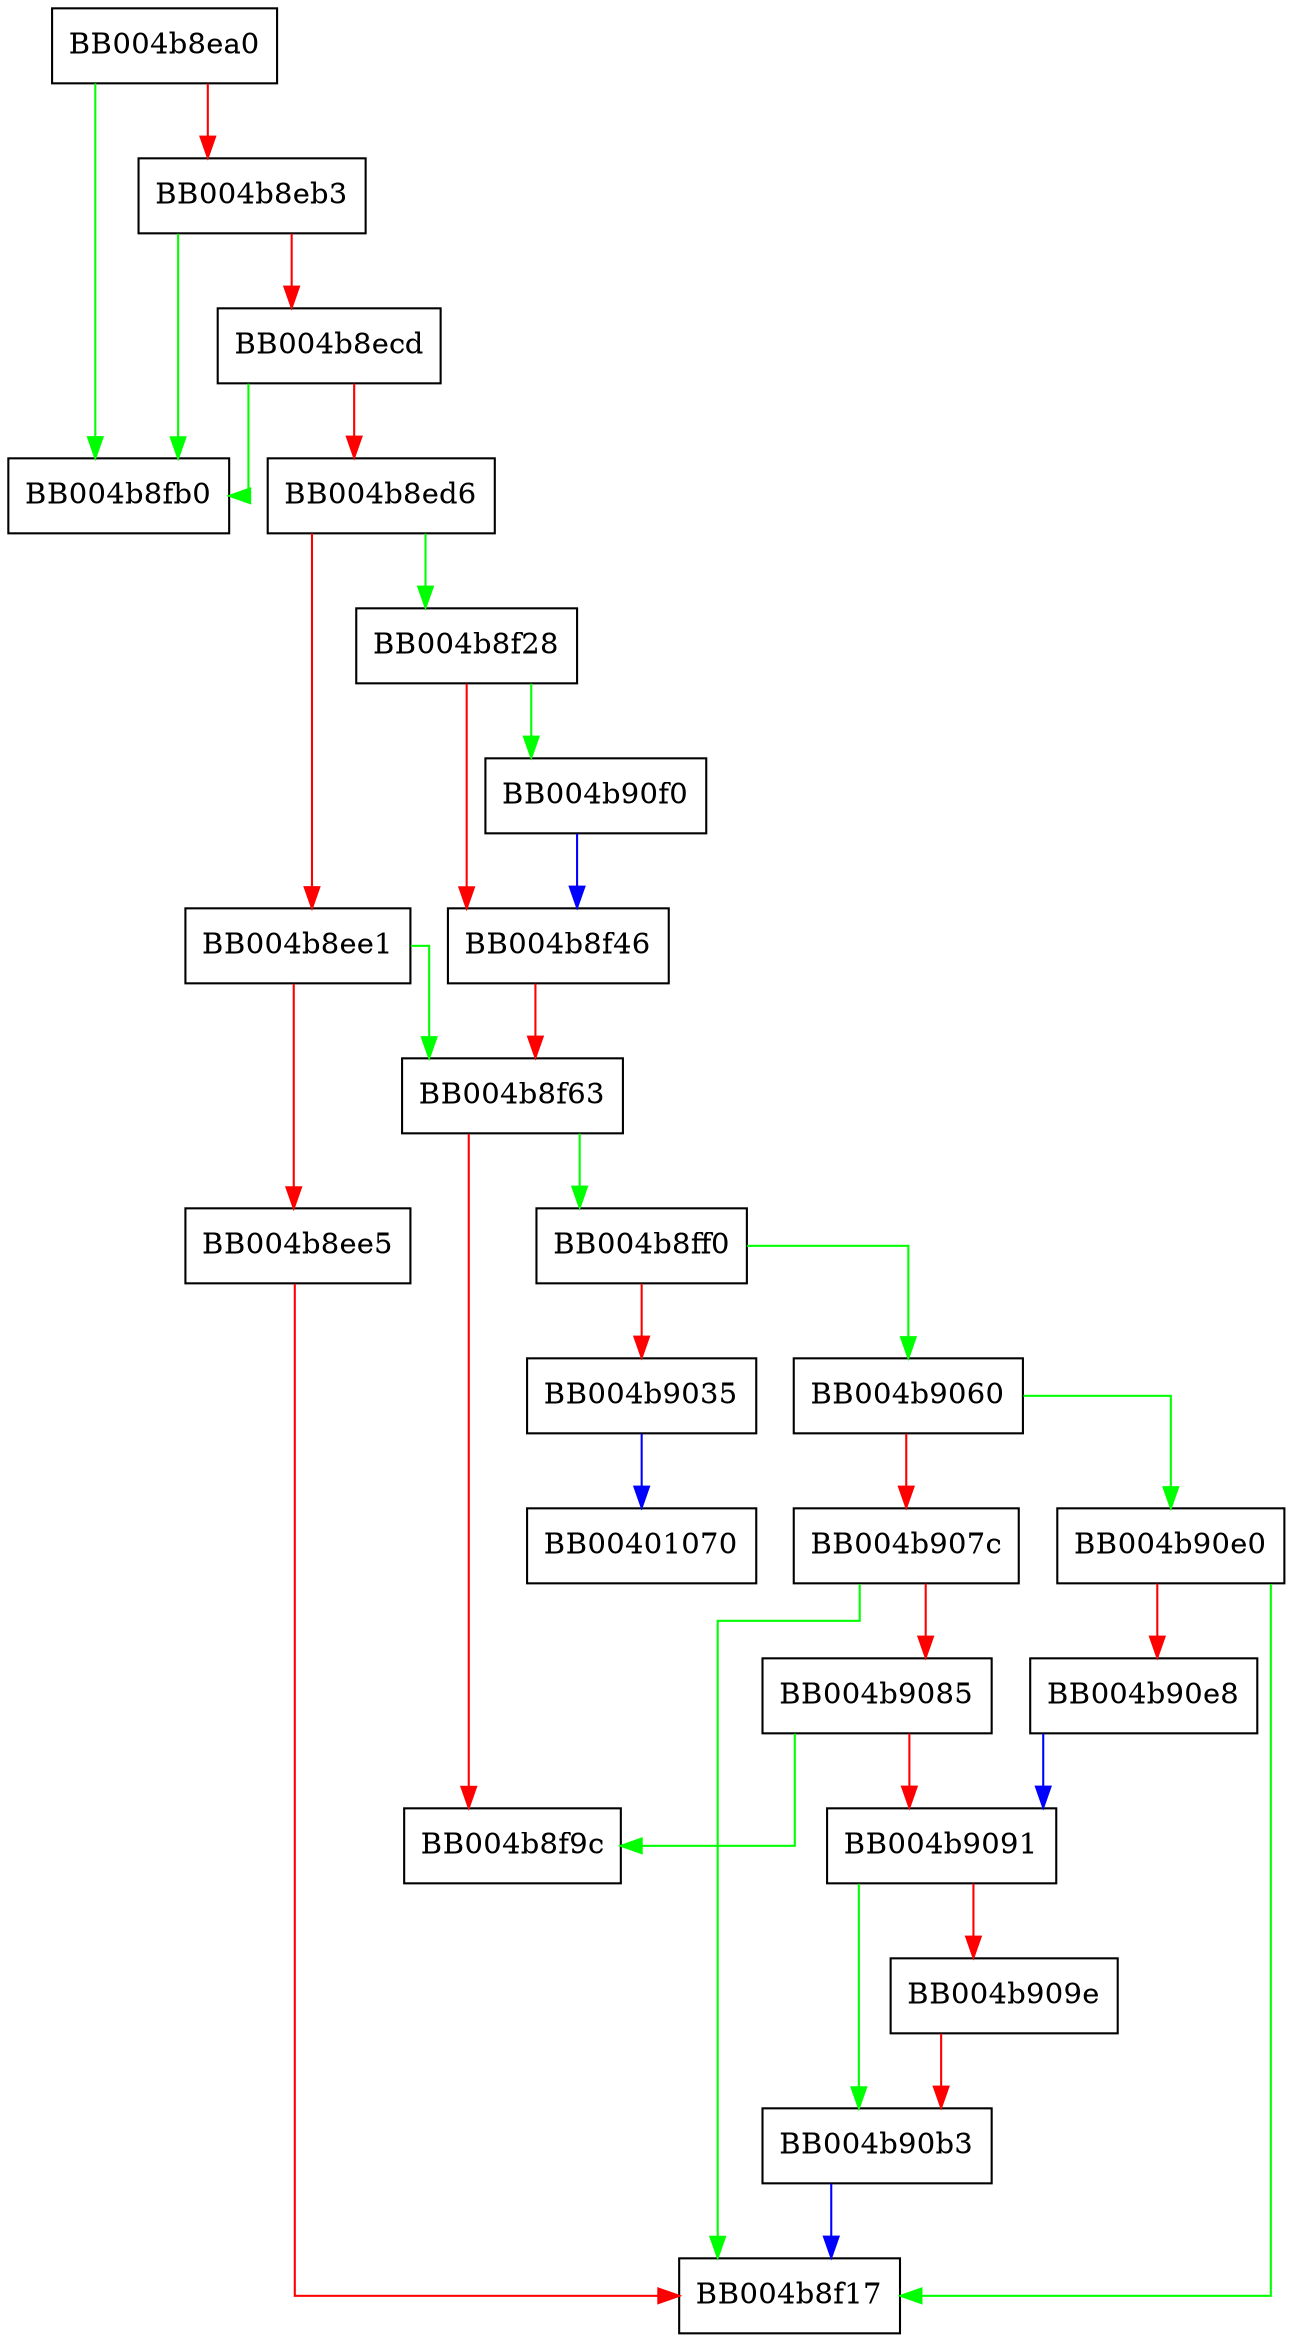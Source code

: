 digraph ossl_qrl_enc_level_set_key_cooldown_done {
  node [shape="box"];
  graph [splines=ortho];
  BB004b8ea0 -> BB004b8fb0 [color="green"];
  BB004b8ea0 -> BB004b8eb3 [color="red"];
  BB004b8eb3 -> BB004b8fb0 [color="green"];
  BB004b8eb3 -> BB004b8ecd [color="red"];
  BB004b8ecd -> BB004b8fb0 [color="green"];
  BB004b8ecd -> BB004b8ed6 [color="red"];
  BB004b8ed6 -> BB004b8f28 [color="green"];
  BB004b8ed6 -> BB004b8ee1 [color="red"];
  BB004b8ee1 -> BB004b8f63 [color="green"];
  BB004b8ee1 -> BB004b8ee5 [color="red"];
  BB004b8ee5 -> BB004b8f17 [color="red"];
  BB004b8f28 -> BB004b90f0 [color="green"];
  BB004b8f28 -> BB004b8f46 [color="red"];
  BB004b8f46 -> BB004b8f63 [color="red"];
  BB004b8f63 -> BB004b8ff0 [color="green"];
  BB004b8f63 -> BB004b8f9c [color="red"];
  BB004b8ff0 -> BB004b9060 [color="green"];
  BB004b8ff0 -> BB004b9035 [color="red"];
  BB004b9035 -> BB00401070 [color="blue"];
  BB004b9060 -> BB004b90e0 [color="green"];
  BB004b9060 -> BB004b907c [color="red"];
  BB004b907c -> BB004b8f17 [color="green"];
  BB004b907c -> BB004b9085 [color="red"];
  BB004b9085 -> BB004b8f9c [color="green"];
  BB004b9085 -> BB004b9091 [color="red"];
  BB004b9091 -> BB004b90b3 [color="green"];
  BB004b9091 -> BB004b909e [color="red"];
  BB004b909e -> BB004b90b3 [color="red"];
  BB004b90b3 -> BB004b8f17 [color="blue"];
  BB004b90e0 -> BB004b8f17 [color="green"];
  BB004b90e0 -> BB004b90e8 [color="red"];
  BB004b90e8 -> BB004b9091 [color="blue"];
  BB004b90f0 -> BB004b8f46 [color="blue"];
}